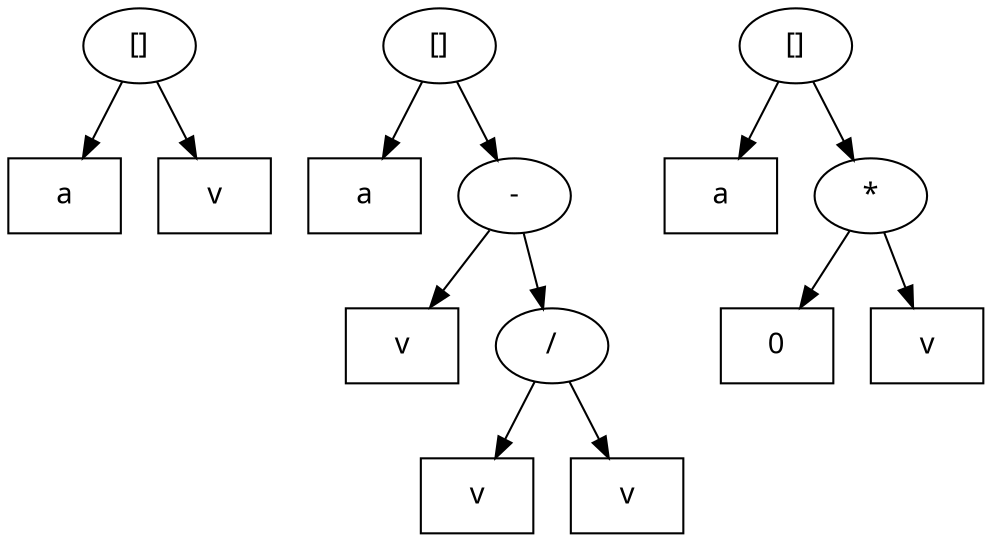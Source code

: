 digraph G {
	node [label="\N"];
	graph [bb="0,0,468,252"];
	{
		graph [bb=""];
		0 [label="[]", fontname=Verdana, shape=ellipse, pos="81,234", width="0.75", height="0.5"];
		1 [label=a, fontname=Verdana, shape=box, pos="27,162", width="0.75", height="0.5"];
		2 [label=v, fontname=Verdana, shape=box, pos="99,162", width="0.75", height="0.5"];
		0 -> 1 [pos="e,40.532,180.04 68.747,217.66 62.248,209 54.106,198.14 46.742,188.32"];
		0 -> 2 [pos="e,94.477,180.09 85.449,216.2 87.425,208.3 89.797,198.81 92.001,190"];
	}
	{
		graph [bb=""];
		3 [label="[]", fontname=Verdana, shape=ellipse, pos="189,234", width="0.75", height="0.5"];
		4 [label=a, fontname=Verdana, shape=box, pos="171,162", width="0.75", height="0.5"];
		5 [label="-", fontname=Verdana, shape=ellipse, pos="243,162", width="0.75", height="0.5"];
		6 [label=v, fontname=Verdana, shape=box, pos="207,90", width="0.75", height="0.5"];
		7 [label="/", fontname=Verdana, shape=ellipse, pos="279,90", width="0.75", height="0.5"];
		8 [label=v, fontname=Verdana, shape=box, pos="243,18", width="0.75", height="0.5"];
		9 [label=v, fontname=Verdana, shape=box, pos="315,18", width="0.75", height="0.5"];
		3 -> 4 [pos="e,175.52,180.09 184.55,216.2 182.58,208.3 180.2,198.81 178,190"];
		3 -> 5 [pos="e,230.8,178.27 201.25,217.66 208.16,208.46 216.92,196.78 224.63,186.5"];
		5 -> 6 [pos="e,216.01,108.02 234.29,144.57 230.18,136.35 225.18,126.36 220.59,117.18"];
		5 -> 7 [pos="e,270.37,107.27 251.71,144.57 255.96,136.08 261.15,125.69 265.87,116.27"];
		7 -> 8 [pos="e,252.01,36.021 270.29,72.571 266.18,64.354 261.18,54.361 256.59,45.182"];
		7 -> 9 [pos="e,305.99,36.021 287.71,72.571 291.82,64.354 296.82,54.361 301.41,45.182"];
	}
	{
		graph [bb=""];
		10 [label="[]", fontname=Verdana, shape=ellipse, pos="351,234", width="0.75", height="0.5"];
		11 [label=a, fontname=Verdana, shape=box, pos="315,162", width="0.75", height="0.5"];
		12 [label="*", fontname=Verdana, shape=ellipse, pos="387,162", width="0.75", height="0.5"];
		13 [label=0, fontname=Verdana, shape=box, pos="369,90", width="0.75", height="0.5"];
		14 [label=v, fontname=Verdana, shape=box, pos="441,90", width="0.75", height="0.5"];
		10 -> 11 [pos="e,324.01,180.02 342.29,216.57 338.18,208.35 333.18,198.36 328.59,189.18"];
		10 -> 12 [pos="e,378.37,179.27 359.71,216.57 363.96,208.08 369.15,197.69 373.87,188.27"];
		12 -> 13 [pos="e,373.52,108.09 382.55,144.2 380.58,136.3 378.2,126.81 376,118"];
		12 -> 14 [pos="e,427.47,108.04 399.25,145.66 405.75,137 413.89,126.14 421.26,116.32"];
	}
}
